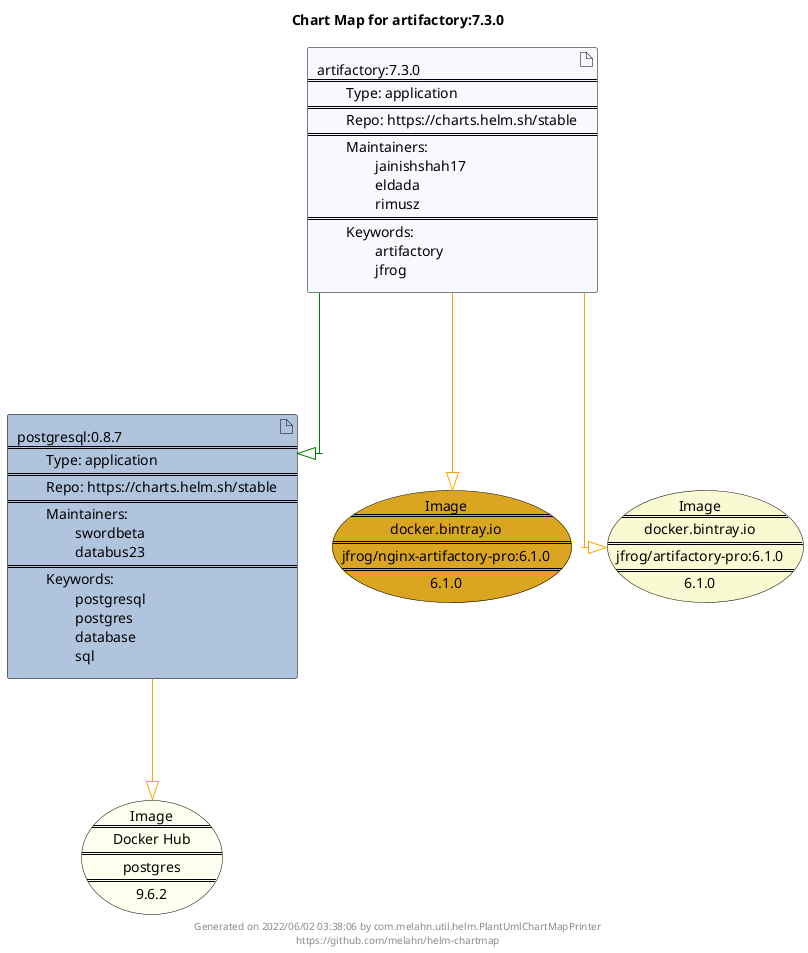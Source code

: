 @startuml
skinparam linetype ortho
skinparam backgroundColor white
skinparam usecaseBorderColor black
skinparam usecaseArrowColor LightSlateGray
skinparam artifactBorderColor black
skinparam artifactArrowColor LightSlateGray

title Chart Map for artifactory:7.3.0

'There are 2 referenced Helm Charts
artifact "postgresql:0.8.7\n====\n\tType: application\n====\n\tRepo: https://charts.helm.sh/stable\n====\n\tMaintainers: \n\t\tswordbeta\n\t\tdatabus23\n====\n\tKeywords: \n\t\tpostgresql\n\t\tpostgres\n\t\tdatabase\n\t\tsql" as postgresql_0_8_7 #LightSteelBlue
artifact "artifactory:7.3.0\n====\n\tType: application\n====\n\tRepo: https://charts.helm.sh/stable\n====\n\tMaintainers: \n\t\tjainishshah17\n\t\teldada\n\t\trimusz\n====\n\tKeywords: \n\t\tartifactory\n\t\tjfrog" as artifactory_7_3_0 #GhostWhite

'There are 3 referenced Docker Images
usecase "Image\n====\ndocker.bintray.io\n====\njfrog/nginx-artifactory-pro:6.1.0\n====\n6.1.0" as docker_bintray_io_jfrog_nginx_artifactory_pro_6_1_0 #GoldenRod
usecase "Image\n====\nDocker Hub\n====\npostgres\n====\n9.6.2" as postgres_9_6_2 #Ivory
usecase "Image\n====\ndocker.bintray.io\n====\njfrog/artifactory-pro:6.1.0\n====\n6.1.0" as docker_bintray_io_jfrog_artifactory_pro_6_1_0 #LightGoldenRodYellow

'Chart Dependencies
artifactory_7_3_0--[#green]-|>postgresql_0_8_7
postgresql_0_8_7--[#orange]-|>postgres_9_6_2
artifactory_7_3_0--[#orange]-|>docker_bintray_io_jfrog_nginx_artifactory_pro_6_1_0
artifactory_7_3_0--[#orange]-|>docker_bintray_io_jfrog_artifactory_pro_6_1_0

center footer Generated on 2022/06/02 03:38:06 by com.melahn.util.helm.PlantUmlChartMapPrinter\nhttps://github.com/melahn/helm-chartmap
@enduml
